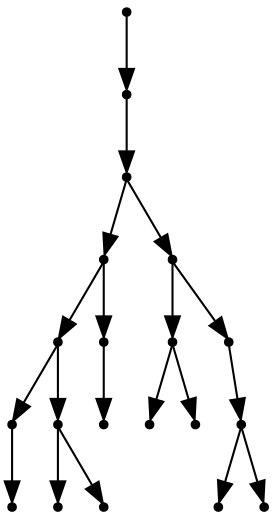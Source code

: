 digraph {
  19 [shape=point];
  18 [shape=point];
  17 [shape=point];
  8 [shape=point];
  5 [shape=point];
  1 [shape=point];
  0 [shape=point];
  4 [shape=point];
  2 [shape=point];
  3 [shape=point];
  7 [shape=point];
  6 [shape=point];
  16 [shape=point];
  11 [shape=point];
  9 [shape=point];
  10 [shape=point];
  15 [shape=point];
  14 [shape=point];
  12 [shape=point];
  13 [shape=point];
19 -> 18;
18 -> 17;
17 -> 8;
8 -> 5;
5 -> 1;
1 -> 0;
5 -> 4;
4 -> 2;
4 -> 3;
8 -> 7;
7 -> 6;
17 -> 16;
16 -> 11;
11 -> 9;
11 -> 10;
16 -> 15;
15 -> 14;
14 -> 12;
14 -> 13;
}
